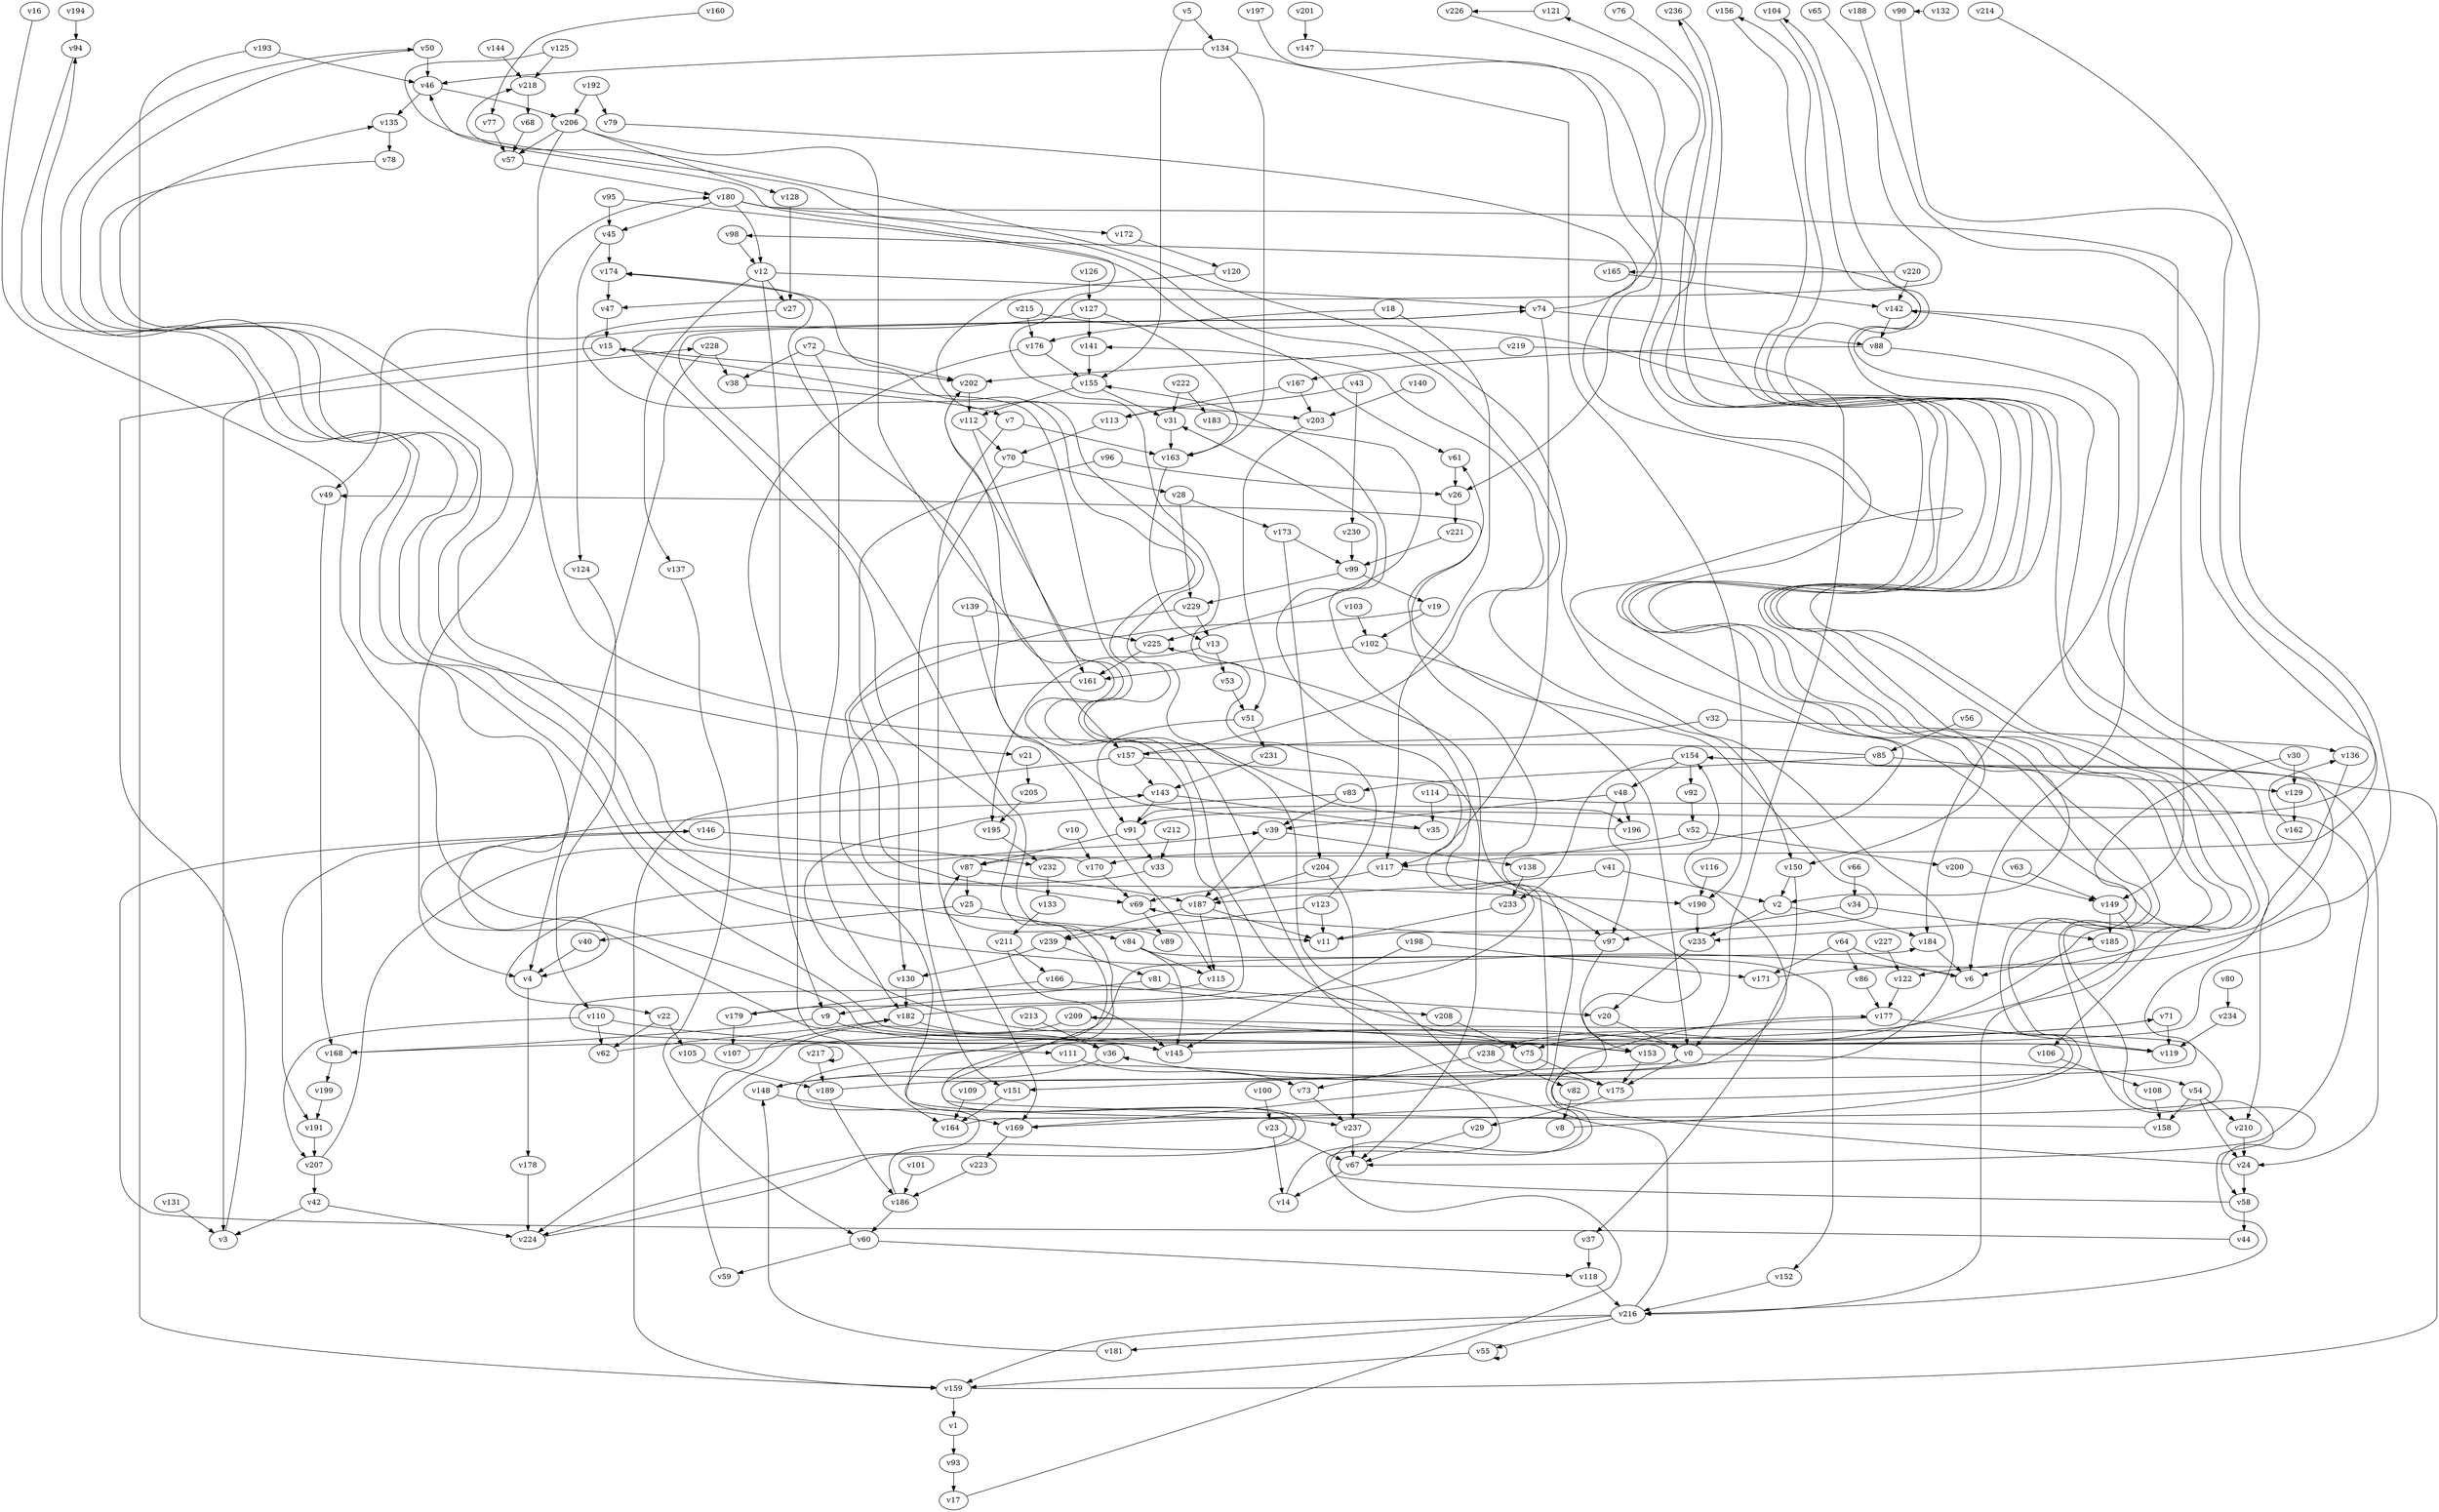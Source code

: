// Benchmark game 356 - 240 vertices
// time_bound: 33
// targets: v237
digraph G {
    v0 [name="v0", player=1];
    v1 [name="v1", player=0];
    v2 [name="v2", player=1];
    v3 [name="v3", player=0];
    v4 [name="v4", player=1];
    v5 [name="v5", player=1];
    v6 [name="v6", player=1];
    v7 [name="v7", player=0];
    v8 [name="v8", player=0];
    v9 [name="v9", player=1];
    v10 [name="v10", player=1];
    v11 [name="v11", player=0];
    v12 [name="v12", player=1];
    v13 [name="v13", player=0];
    v14 [name="v14", player=0];
    v15 [name="v15", player=1];
    v16 [name="v16", player=1];
    v17 [name="v17", player=0];
    v18 [name="v18", player=1];
    v19 [name="v19", player=1];
    v20 [name="v20", player=1];
    v21 [name="v21", player=1];
    v22 [name="v22", player=0];
    v23 [name="v23", player=1];
    v24 [name="v24", player=1];
    v25 [name="v25", player=0];
    v26 [name="v26", player=1];
    v27 [name="v27", player=0];
    v28 [name="v28", player=0];
    v29 [name="v29", player=0];
    v30 [name="v30", player=1];
    v31 [name="v31", player=1];
    v32 [name="v32", player=0];
    v33 [name="v33", player=0];
    v34 [name="v34", player=0];
    v35 [name="v35", player=0];
    v36 [name="v36", player=1];
    v37 [name="v37", player=1];
    v38 [name="v38", player=1];
    v39 [name="v39", player=0];
    v40 [name="v40", player=1];
    v41 [name="v41", player=0];
    v42 [name="v42", player=1];
    v43 [name="v43", player=1];
    v44 [name="v44", player=1];
    v45 [name="v45", player=0];
    v46 [name="v46", player=0];
    v47 [name="v47", player=0];
    v48 [name="v48", player=0];
    v49 [name="v49", player=1];
    v50 [name="v50", player=0];
    v51 [name="v51", player=0];
    v52 [name="v52", player=1];
    v53 [name="v53", player=0];
    v54 [name="v54", player=0];
    v55 [name="v55", player=1];
    v56 [name="v56", player=0];
    v57 [name="v57", player=1];
    v58 [name="v58", player=1];
    v59 [name="v59", player=1];
    v60 [name="v60", player=1];
    v61 [name="v61", player=1];
    v62 [name="v62", player=0];
    v63 [name="v63", player=0];
    v64 [name="v64", player=1];
    v65 [name="v65", player=1];
    v66 [name="v66", player=1];
    v67 [name="v67", player=1];
    v68 [name="v68", player=1];
    v69 [name="v69", player=1];
    v70 [name="v70", player=0];
    v71 [name="v71", player=0];
    v72 [name="v72", player=1];
    v73 [name="v73", player=0];
    v74 [name="v74", player=1];
    v75 [name="v75", player=0];
    v76 [name="v76", player=1];
    v77 [name="v77", player=0];
    v78 [name="v78", player=0];
    v79 [name="v79", player=0];
    v80 [name="v80", player=0];
    v81 [name="v81", player=1];
    v82 [name="v82", player=1];
    v83 [name="v83", player=0];
    v84 [name="v84", player=1];
    v85 [name="v85", player=0];
    v86 [name="v86", player=0];
    v87 [name="v87", player=0];
    v88 [name="v88", player=0];
    v89 [name="v89", player=1];
    v90 [name="v90", player=0];
    v91 [name="v91", player=1];
    v92 [name="v92", player=1];
    v93 [name="v93", player=0];
    v94 [name="v94", player=0];
    v95 [name="v95", player=0];
    v96 [name="v96", player=1];
    v97 [name="v97", player=1];
    v98 [name="v98", player=1];
    v99 [name="v99", player=0];
    v100 [name="v100", player=0];
    v101 [name="v101", player=1];
    v102 [name="v102", player=1];
    v103 [name="v103", player=0];
    v104 [name="v104", player=0];
    v105 [name="v105", player=0];
    v106 [name="v106", player=0];
    v107 [name="v107", player=1];
    v108 [name="v108", player=0];
    v109 [name="v109", player=1];
    v110 [name="v110", player=1];
    v111 [name="v111", player=0];
    v112 [name="v112", player=1];
    v113 [name="v113", player=1];
    v114 [name="v114", player=0];
    v115 [name="v115", player=1];
    v116 [name="v116", player=1];
    v117 [name="v117", player=1];
    v118 [name="v118", player=0];
    v119 [name="v119", player=0];
    v120 [name="v120", player=1];
    v121 [name="v121", player=0];
    v122 [name="v122", player=0];
    v123 [name="v123", player=1];
    v124 [name="v124", player=0];
    v125 [name="v125", player=1];
    v126 [name="v126", player=0];
    v127 [name="v127", player=1];
    v128 [name="v128", player=1];
    v129 [name="v129", player=1];
    v130 [name="v130", player=1];
    v131 [name="v131", player=1];
    v132 [name="v132", player=1];
    v133 [name="v133", player=1];
    v134 [name="v134", player=0];
    v135 [name="v135", player=0];
    v136 [name="v136", player=0];
    v137 [name="v137", player=1];
    v138 [name="v138", player=1];
    v139 [name="v139", player=0];
    v140 [name="v140", player=1];
    v141 [name="v141", player=0];
    v142 [name="v142", player=1];
    v143 [name="v143", player=1];
    v144 [name="v144", player=0];
    v145 [name="v145", player=0];
    v146 [name="v146", player=1];
    v147 [name="v147", player=0];
    v148 [name="v148", player=1];
    v149 [name="v149", player=0];
    v150 [name="v150", player=0];
    v151 [name="v151", player=1];
    v152 [name="v152", player=1];
    v153 [name="v153", player=0];
    v154 [name="v154", player=1];
    v155 [name="v155", player=1];
    v156 [name="v156", player=1];
    v157 [name="v157", player=1];
    v158 [name="v158", player=1];
    v159 [name="v159", player=0];
    v160 [name="v160", player=1];
    v161 [name="v161", player=1];
    v162 [name="v162", player=0];
    v163 [name="v163", player=1];
    v164 [name="v164", player=0];
    v165 [name="v165", player=0];
    v166 [name="v166", player=0];
    v167 [name="v167", player=1];
    v168 [name="v168", player=1];
    v169 [name="v169", player=1];
    v170 [name="v170", player=0];
    v171 [name="v171", player=0];
    v172 [name="v172", player=1];
    v173 [name="v173", player=1];
    v174 [name="v174", player=1];
    v175 [name="v175", player=1];
    v176 [name="v176", player=1];
    v177 [name="v177", player=0];
    v178 [name="v178", player=0];
    v179 [name="v179", player=0];
    v180 [name="v180", player=0];
    v181 [name="v181", player=1];
    v182 [name="v182", player=0];
    v183 [name="v183", player=1];
    v184 [name="v184", player=1];
    v185 [name="v185", player=0];
    v186 [name="v186", player=0];
    v187 [name="v187", player=0];
    v188 [name="v188", player=1];
    v189 [name="v189", player=1];
    v190 [name="v190", player=0];
    v191 [name="v191", player=0];
    v192 [name="v192", player=1];
    v193 [name="v193", player=1];
    v194 [name="v194", player=0];
    v195 [name="v195", player=1];
    v196 [name="v196", player=1];
    v197 [name="v197", player=0];
    v198 [name="v198", player=0];
    v199 [name="v199", player=1];
    v200 [name="v200", player=1];
    v201 [name="v201", player=1];
    v202 [name="v202", player=0];
    v203 [name="v203", player=1];
    v204 [name="v204", player=0];
    v205 [name="v205", player=0];
    v206 [name="v206", player=1];
    v207 [name="v207", player=1];
    v208 [name="v208", player=1];
    v209 [name="v209", player=1];
    v210 [name="v210", player=0];
    v211 [name="v211", player=0];
    v212 [name="v212", player=0];
    v213 [name="v213", player=0];
    v214 [name="v214", player=0];
    v215 [name="v215", player=0];
    v216 [name="v216", player=0];
    v217 [name="v217", player=1];
    v218 [name="v218", player=1];
    v219 [name="v219", player=0];
    v220 [name="v220", player=1];
    v221 [name="v221", player=1];
    v222 [name="v222", player=0];
    v223 [name="v223", player=1];
    v224 [name="v224", player=0];
    v225 [name="v225", player=0];
    v226 [name="v226", player=1];
    v227 [name="v227", player=0];
    v228 [name="v228", player=0];
    v229 [name="v229", player=0];
    v230 [name="v230", player=0];
    v231 [name="v231", player=0];
    v232 [name="v232", player=0];
    v233 [name="v233", player=1];
    v234 [name="v234", player=1];
    v235 [name="v235", player=1];
    v236 [name="v236", player=1];
    v237 [name="v237", player=1, target=1];
    v238 [name="v238", player=1];
    v239 [name="v239", player=0];

    v0 -> v175 [constraint="t < 11"];
    v1 -> v93;
    v2 -> v184;
    v3 -> v228 [constraint="t >= 5"];
    v4 -> v178;
    v5 -> v155;
    v6 -> v50 [constraint="t mod 5 == 1"];
    v7 -> v169;
    v8 -> v236 [constraint="t >= 4"];
    v9 -> v145;
    v10 -> v170;
    v11 -> v49 [constraint="t mod 3 == 0"];
    v12 -> v164;
    v13 -> v195;
    v14 -> v177 [constraint="t < 6"];
    v15 -> v3;
    v16 -> v119 [constraint="t mod 5 == 3"];
    v17 -> v225 [constraint="t mod 2 == 1"];
    v18 -> v117;
    v19 -> v190 [constraint="t < 9"];
    v20 -> v0;
    v21 -> v205;
    v22 -> v105;
    v23 -> v67;
    v24 -> v61 [constraint="t < 10"];
    v25 -> v40;
    v26 -> v221;
    v27 -> v203 [constraint="t >= 3"];
    v28 -> v173;
    v29 -> v67;
    v30 -> v169 [constraint="t >= 3"];
    v31 -> v163;
    v32 -> v157;
    v33 -> v22 [constraint="t >= 1"];
    v34 -> v97;
    v35 -> v174 [constraint="t mod 5 == 3"];
    v36 -> v148;
    v37 -> v118;
    v38 -> v7 [constraint="t < 8"];
    v39 -> v138;
    v40 -> v4;
    v41 -> v2;
    v42 -> v3;
    v43 -> v230;
    v44 -> v146 [constraint="t mod 2 == 0"];
    v45 -> v124;
    v46 -> v206;
    v47 -> v15;
    v48 -> v196;
    v49 -> v168;
    v50 -> v21 [constraint="t >= 3"];
    v51 -> v231;
    v52 -> v117;
    v53 -> v51;
    v54 -> v210;
    v55 -> v159;
    v56 -> v85;
    v57 -> v180;
    v58 -> v15 [constraint="t >= 5"];
    v59 -> v182;
    v60 -> v118;
    v61 -> v26;
    v62 -> v182 [constraint="t mod 5 == 2"];
    v63 -> v149;
    v64 -> v171;
    v65 -> v47 [constraint="t < 5"];
    v66 -> v34;
    v67 -> v14;
    v68 -> v57;
    v69 -> v89;
    v70 -> v28;
    v71 -> v224 [constraint="t mod 4 == 1"];
    v72 -> v38;
    v73 -> v237;
    v74 -> v121 [constraint="t mod 3 == 1"];
    v75 -> v175;
    v76 -> v150 [constraint="t mod 5 == 0"];
    v77 -> v57;
    v78 -> v11 [constraint="t mod 3 == 2"];
    v79 -> v170 [constraint="t mod 5 == 3"];
    v80 -> v234;
    v81 -> v20;
    v82 -> v8;
    v83 -> v0 [constraint="t < 14"];
    v84 -> v145;
    v85 -> v180 [constraint="t < 7"];
    v86 -> v177;
    v87 -> v187;
    v88 -> v184;
    v89 -> v87 [constraint="t < 7"];
    v90 -> v91 [constraint="t < 8"];
    v91 -> v196 [constraint="t >= 3"];
    v92 -> v52;
    v93 -> v17;
    v94 -> v4 [constraint="t < 12"];
    v95 -> v61 [constraint="t >= 5"];
    v96 -> v130;
    v97 -> v69 [constraint="t >= 4"];
    v98 -> v12;
    v99 -> v229;
    v100 -> v23;
    v101 -> v186;
    v102 -> v161;
    v103 -> v102;
    v104 -> v106 [constraint="t < 10"];
    v105 -> v189;
    v106 -> v108;
    v107 -> v71 [constraint="t < 10"];
    v108 -> v158;
    v109 -> v209 [constraint="t < 15"];
    v110 -> v111;
    v111 -> v73;
    v112 -> v75 [constraint="t < 8"];
    v113 -> v70;
    v114 -> v67 [constraint="t >= 2"];
    v115 -> v145 [constraint="t < 15"];
    v116 -> v190;
    v117 -> v97;
    v118 -> v216;
    v119 -> v94 [constraint="t < 10"];
    v120 -> v175 [constraint="t < 11"];
    v121 -> v226 [constraint="t < 9"];
    v122 -> v177;
    v123 -> v46 [constraint="t mod 3 == 2"];
    v124 -> v110;
    v125 -> v150 [constraint="t < 12"];
    v126 -> v127;
    v127 -> v141;
    v128 -> v27;
    v129 -> v162;
    v130 -> v182;
    v131 -> v3;
    v132 -> v90 [constraint="t < 8"];
    v133 -> v211;
    v134 -> v46;
    v135 -> v78;
    v136 -> v210;
    v137 -> v60;
    v138 -> v233;
    v139 -> v115;
    v140 -> v203;
    v141 -> v155;
    v142 -> v88;
    v143 -> v91;
    v144 -> v218;
    v145 -> v98 [constraint="t < 5"];
    v146 -> v232;
    v147 -> v235 [constraint="t >= 4"];
    v148 -> v218 [constraint="t < 6"];
    v149 -> v216;
    v150 -> v2;
    v151 -> v164;
    v152 -> v216;
    v153 -> v143 [constraint="t < 13"];
    v154 -> v92;
    v155 -> v31;
    v156 -> v58 [constraint="t mod 3 == 1"];
    v157 -> v141 [constraint="t < 15"];
    v158 -> v74 [constraint="t < 15"];
    v159 -> v1;
    v160 -> v77 [constraint="t < 13"];
    v161 -> v237 [constraint="t mod 5 == 4"];
    v162 -> v136 [constraint="t >= 2"];
    v163 -> v13;
    v164 -> v104 [constraint="t mod 5 == 1"];
    v165 -> v142;
    v166 -> v179;
    v167 -> v203;
    v168 -> v199;
    v169 -> v155 [constraint="t mod 3 == 2"];
    v170 -> v135 [constraint="t mod 2 == 0"];
    v171 -> v142 [constraint="t mod 3 == 1"];
    v172 -> v120;
    v173 -> v204;
    v174 -> v47;
    v175 -> v29;
    v176 -> v9;
    v177 -> v119;
    v178 -> v224;
    v179 -> v202 [constraint="t mod 4 == 0"];
    v180 -> v6;
    v181 -> v148;
    v182 -> v31 [constraint="t mod 4 == 1"];
    v183 -> v225 [constraint="t < 5"];
    v184 -> v6;
    v185 -> v6;
    v186 -> v74 [constraint="t < 9"];
    v187 -> v11;
    v188 -> v87 [constraint="t < 9"];
    v189 -> v154 [constraint="t < 6"];
    v190 -> v235;
    v191 -> v207;
    v192 -> v206;
    v193 -> v46;
    v194 -> v94;
    v195 -> v232;
    v196 -> v174 [constraint="t mod 4 == 1"];
    v197 -> v26 [constraint="t >= 1"];
    v198 -> v171;
    v199 -> v191;
    v200 -> v149;
    v201 -> v147;
    v202 -> v112;
    v203 -> v51;
    v204 -> v187;
    v205 -> v195;
    v206 -> v57;
    v207 -> v39;
    v208 -> v75;
    v209 -> v153;
    v210 -> v24;
    v211 -> v166;
    v212 -> v33;
    v213 -> v36;
    v214 -> v122 [constraint="t >= 3"];
    v215 -> v168 [constraint="t >= 1"];
    v216 -> v159 [constraint="t mod 4 == 2"];
    v217 -> v217;
    v218 -> v68;
    v219 -> v0;
    v220 -> v165 [constraint="t < 9"];
    v221 -> v99;
    v222 -> v31;
    v223 -> v186;
    v224 -> v184 [constraint="t >= 3"];
    v225 -> v161;
    v226 -> v2 [constraint="t mod 3 == 1"];
    v227 -> v122;
    v228 -> v4;
    v229 -> v69 [constraint="t mod 4 == 0"];
    v230 -> v99;
    v231 -> v143;
    v232 -> v133;
    v233 -> v11;
    v234 -> v119;
    v235 -> v20;
    v236 -> v216 [constraint="t mod 4 == 2"];
    v237 -> v67;
    v238 -> v156 [constraint="t mod 2 == 0"];
    v239 -> v130;
    v149 -> v185;
    v96 -> v26;
    v189 -> v186;
    v12 -> v137;
    v179 -> v107;
    v0 -> v151;
    v112 -> v70;
    v55 -> v55;
    v18 -> v176;
    v81 -> v9;
    v154 -> v24;
    v12 -> v27;
    v39 -> v187;
    v206 -> v4;
    v74 -> v88;
    v117 -> v69;
    v110 -> v62;
    v220 -> v142;
    v123 -> v239;
    v150 -> v37;
    v87 -> v25;
    v52 -> v200;
    v155 -> v112;
    v34 -> v185;
    v169 -> v223;
    v7 -> v163;
    v46 -> v135;
    v159 -> v154;
    v2 -> v235;
    v72 -> v202;
    v64 -> v86;
    v54 -> v158;
    v207 -> v42;
    v216 -> v36;
    v84 -> v152;
    v177 -> v75;
    v238 -> v82;
    v228 -> v38;
    v209 -> v224;
    v192 -> v79;
    v127 -> v49;
    v43 -> v113;
    v216 -> v181;
    v97 -> v153;
    v146 -> v191;
    v70 -> v151;
    v64 -> v6;
    v186 -> v60;
    v202 -> v161;
    v91 -> v33;
    v25 -> v84;
    v206 -> v128;
    v143 -> v35;
    v85 -> v83;
    v30 -> v129;
    v15 -> v202;
    v182 -> v36;
    v211 -> v145;
    v229 -> v13;
    v58 -> v44;
    v157 -> v67;
    v99 -> v19;
    v170 -> v69;
    v60 -> v59;
    v24 -> v58;
    v123 -> v11;
    v219 -> v202;
    v157 -> v143;
    v22 -> v62;
    v91 -> v87;
    v5 -> v134;
    v71 -> v119;
    v173 -> v99;
    v13 -> v53;
    v88 -> v167;
    v12 -> v74;
    v0 -> v54;
    v157 -> v159;
    v222 -> v183;
    v28 -> v229;
    v9 -> v168;
    v32 -> v136;
    v154 -> v233;
    v95 -> v45;
    v84 -> v115;
    v23 -> v14;
    v148 -> v169;
    v134 -> v190;
    v193 -> v159;
    v154 -> v48;
    v142 -> v149;
    v110 -> v207;
    v176 -> v155;
    v206 -> v157;
    v180 -> v12;
    v85 -> v129;
    v134 -> v163;
    v54 -> v24;
    v216 -> v55;
    v166 -> v208;
    v153 -> v175;
    v19 -> v102;
    v109 -> v164;
    v217 -> v189;
    v167 -> v113;
    v239 -> v81;
    v51 -> v91;
    v127 -> v163;
    v180 -> v172;
    v42 -> v224;
    v50 -> v46;
    v238 -> v73;
    v45 -> v174;
    v215 -> v176;
    v204 -> v237;
    v72 -> v182;
    v187 -> v239;
    v41 -> v187;
    v139 -> v225;
    v48 -> v39;
    v114 -> v35;
    v187 -> v115;
    v198 -> v145;
    v125 -> v218;
    v48 -> v97;
    v83 -> v39;
    v74 -> v117;
    v102 -> v0;
    v180 -> v45;
}
